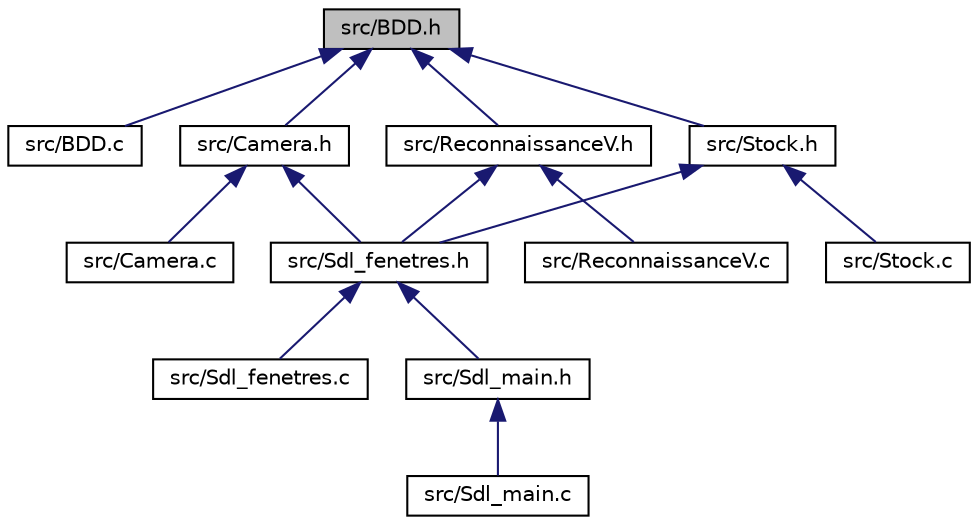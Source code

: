 digraph "src/BDD.h"
{
  edge [fontname="Helvetica",fontsize="10",labelfontname="Helvetica",labelfontsize="10"];
  node [fontname="Helvetica",fontsize="10",shape=record];
  Node1 [label="src/BDD.h",height=0.2,width=0.4,color="black", fillcolor="grey75", style="filled", fontcolor="black"];
  Node1 -> Node2 [dir="back",color="midnightblue",fontsize="10",style="solid",fontname="Helvetica"];
  Node2 [label="src/BDD.c",height=0.2,width=0.4,color="black", fillcolor="white", style="filled",URL="$BDD_8c.html"];
  Node1 -> Node3 [dir="back",color="midnightblue",fontsize="10",style="solid",fontname="Helvetica"];
  Node3 [label="src/Camera.h",height=0.2,width=0.4,color="black", fillcolor="white", style="filled",URL="$Camera_8h.html"];
  Node3 -> Node4 [dir="back",color="midnightblue",fontsize="10",style="solid",fontname="Helvetica"];
  Node4 [label="src/Camera.c",height=0.2,width=0.4,color="black", fillcolor="white", style="filled",URL="$Camera_8c.html"];
  Node3 -> Node5 [dir="back",color="midnightblue",fontsize="10",style="solid",fontname="Helvetica"];
  Node5 [label="src/Sdl_fenetres.h",height=0.2,width=0.4,color="black", fillcolor="white", style="filled",URL="$Sdl__fenetres_8h.html"];
  Node5 -> Node6 [dir="back",color="midnightblue",fontsize="10",style="solid",fontname="Helvetica"];
  Node6 [label="src/Sdl_fenetres.c",height=0.2,width=0.4,color="black", fillcolor="white", style="filled",URL="$Sdl__fenetres_8c.html"];
  Node5 -> Node7 [dir="back",color="midnightblue",fontsize="10",style="solid",fontname="Helvetica"];
  Node7 [label="src/Sdl_main.h",height=0.2,width=0.4,color="black", fillcolor="white", style="filled",URL="$Sdl__main_8h.html"];
  Node7 -> Node8 [dir="back",color="midnightblue",fontsize="10",style="solid",fontname="Helvetica"];
  Node8 [label="src/Sdl_main.c",height=0.2,width=0.4,color="black", fillcolor="white", style="filled",URL="$Sdl__main_8c.html"];
  Node1 -> Node9 [dir="back",color="midnightblue",fontsize="10",style="solid",fontname="Helvetica"];
  Node9 [label="src/ReconnaissanceV.h",height=0.2,width=0.4,color="black", fillcolor="white", style="filled",URL="$ReconnaissanceV_8h.html"];
  Node9 -> Node10 [dir="back",color="midnightblue",fontsize="10",style="solid",fontname="Helvetica"];
  Node10 [label="src/ReconnaissanceV.c",height=0.2,width=0.4,color="black", fillcolor="white", style="filled",URL="$ReconnaissanceV_8c.html"];
  Node9 -> Node5 [dir="back",color="midnightblue",fontsize="10",style="solid",fontname="Helvetica"];
  Node1 -> Node11 [dir="back",color="midnightblue",fontsize="10",style="solid",fontname="Helvetica"];
  Node11 [label="src/Stock.h",height=0.2,width=0.4,color="black", fillcolor="white", style="filled",URL="$Stock_8h.html"];
  Node11 -> Node5 [dir="back",color="midnightblue",fontsize="10",style="solid",fontname="Helvetica"];
  Node11 -> Node12 [dir="back",color="midnightblue",fontsize="10",style="solid",fontname="Helvetica"];
  Node12 [label="src/Stock.c",height=0.2,width=0.4,color="black", fillcolor="white", style="filled",URL="$Stock_8c.html"];
}
